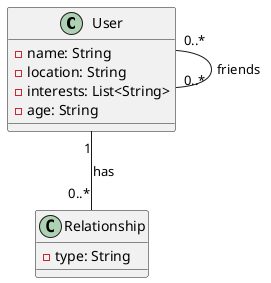@startuml
class User {
  -name: String
  -location: String
  -interests: List<String>
  -age: String
}

class Relationship {
  -type: String
}

User "1" -- "0..*" Relationship : has
User "0..*" -- "0..*" User : friends
@enduml